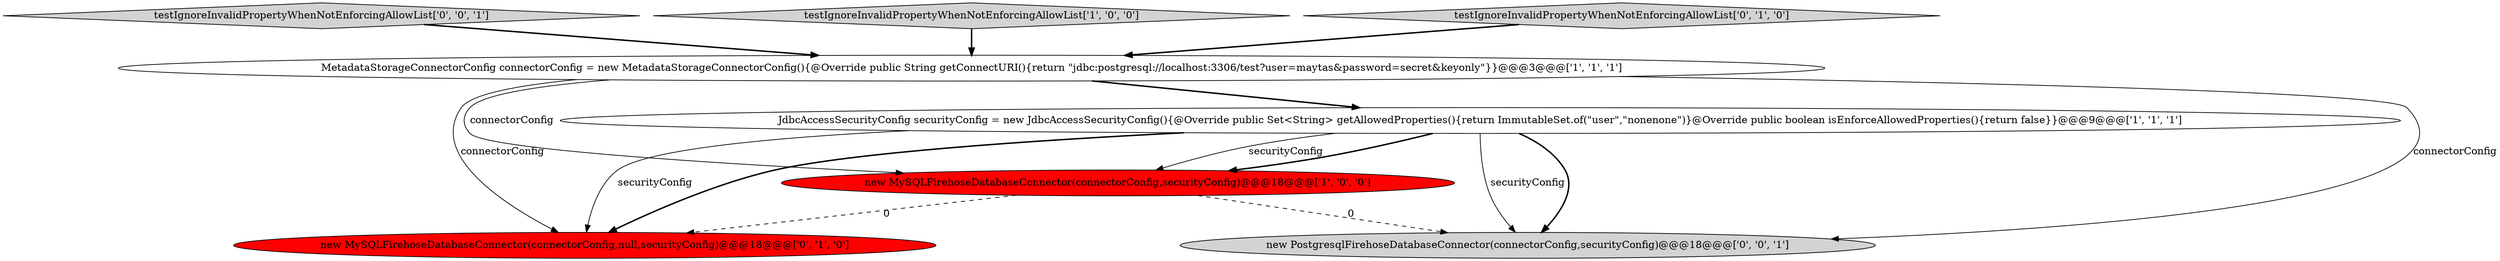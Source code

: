 digraph {
1 [style = filled, label = "MetadataStorageConnectorConfig connectorConfig = new MetadataStorageConnectorConfig(){@Override public String getConnectURI(){return \"jdbc:postgresql://localhost:3306/test?user=maytas&password=secret&keyonly\"}}@@@3@@@['1', '1', '1']", fillcolor = white, shape = ellipse image = "AAA0AAABBB1BBB"];
3 [style = filled, label = "new MySQLFirehoseDatabaseConnector(connectorConfig,securityConfig)@@@18@@@['1', '0', '0']", fillcolor = red, shape = ellipse image = "AAA1AAABBB1BBB"];
6 [style = filled, label = "testIgnoreInvalidPropertyWhenNotEnforcingAllowList['0', '0', '1']", fillcolor = lightgray, shape = diamond image = "AAA0AAABBB3BBB"];
5 [style = filled, label = "new MySQLFirehoseDatabaseConnector(connectorConfig,null,securityConfig)@@@18@@@['0', '1', '0']", fillcolor = red, shape = ellipse image = "AAA1AAABBB2BBB"];
7 [style = filled, label = "new PostgresqlFirehoseDatabaseConnector(connectorConfig,securityConfig)@@@18@@@['0', '0', '1']", fillcolor = lightgray, shape = ellipse image = "AAA0AAABBB3BBB"];
0 [style = filled, label = "testIgnoreInvalidPropertyWhenNotEnforcingAllowList['1', '0', '0']", fillcolor = lightgray, shape = diamond image = "AAA0AAABBB1BBB"];
2 [style = filled, label = "JdbcAccessSecurityConfig securityConfig = new JdbcAccessSecurityConfig(){@Override public Set<String> getAllowedProperties(){return ImmutableSet.of(\"user\",\"nonenone\")}@Override public boolean isEnforceAllowedProperties(){return false}}@@@9@@@['1', '1', '1']", fillcolor = white, shape = ellipse image = "AAA0AAABBB1BBB"];
4 [style = filled, label = "testIgnoreInvalidPropertyWhenNotEnforcingAllowList['0', '1', '0']", fillcolor = lightgray, shape = diamond image = "AAA0AAABBB2BBB"];
3->5 [style = dashed, label="0"];
2->3 [style = solid, label="securityConfig"];
6->1 [style = bold, label=""];
1->7 [style = solid, label="connectorConfig"];
4->1 [style = bold, label=""];
1->2 [style = bold, label=""];
2->7 [style = solid, label="securityConfig"];
2->7 [style = bold, label=""];
1->5 [style = solid, label="connectorConfig"];
1->3 [style = solid, label="connectorConfig"];
3->7 [style = dashed, label="0"];
0->1 [style = bold, label=""];
2->3 [style = bold, label=""];
2->5 [style = bold, label=""];
2->5 [style = solid, label="securityConfig"];
}
